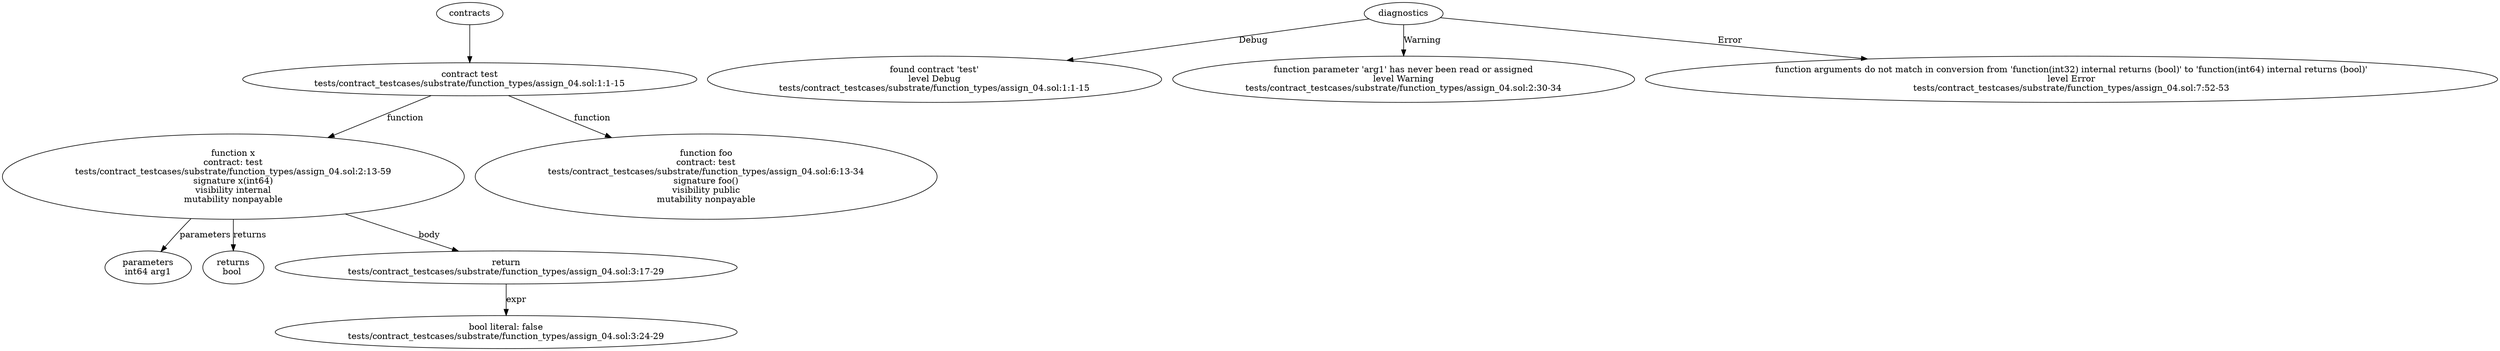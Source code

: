 strict digraph "tests/contract_testcases/substrate/function_types/assign_04.sol" {
	contract [label="contract test\ntests/contract_testcases/substrate/function_types/assign_04.sol:1:1-15"]
	x [label="function x\ncontract: test\ntests/contract_testcases/substrate/function_types/assign_04.sol:2:13-59\nsignature x(int64)\nvisibility internal\nmutability nonpayable"]
	parameters [label="parameters\nint64 arg1"]
	returns [label="returns\nbool "]
	return [label="return\ntests/contract_testcases/substrate/function_types/assign_04.sol:3:17-29"]
	bool_literal [label="bool literal: false\ntests/contract_testcases/substrate/function_types/assign_04.sol:3:24-29"]
	foo [label="function foo\ncontract: test\ntests/contract_testcases/substrate/function_types/assign_04.sol:6:13-34\nsignature foo()\nvisibility public\nmutability nonpayable"]
	diagnostic [label="found contract 'test'\nlevel Debug\ntests/contract_testcases/substrate/function_types/assign_04.sol:1:1-15"]
	diagnostic_10 [label="function parameter 'arg1' has never been read or assigned\nlevel Warning\ntests/contract_testcases/substrate/function_types/assign_04.sol:2:30-34"]
	diagnostic_11 [label="function arguments do not match in conversion from 'function(int32) internal returns (bool)' to 'function(int64) internal returns (bool)'\nlevel Error\ntests/contract_testcases/substrate/function_types/assign_04.sol:7:52-53"]
	contracts -> contract
	contract -> x [label="function"]
	x -> parameters [label="parameters"]
	x -> returns [label="returns"]
	x -> return [label="body"]
	return -> bool_literal [label="expr"]
	contract -> foo [label="function"]
	diagnostics -> diagnostic [label="Debug"]
	diagnostics -> diagnostic_10 [label="Warning"]
	diagnostics -> diagnostic_11 [label="Error"]
}
